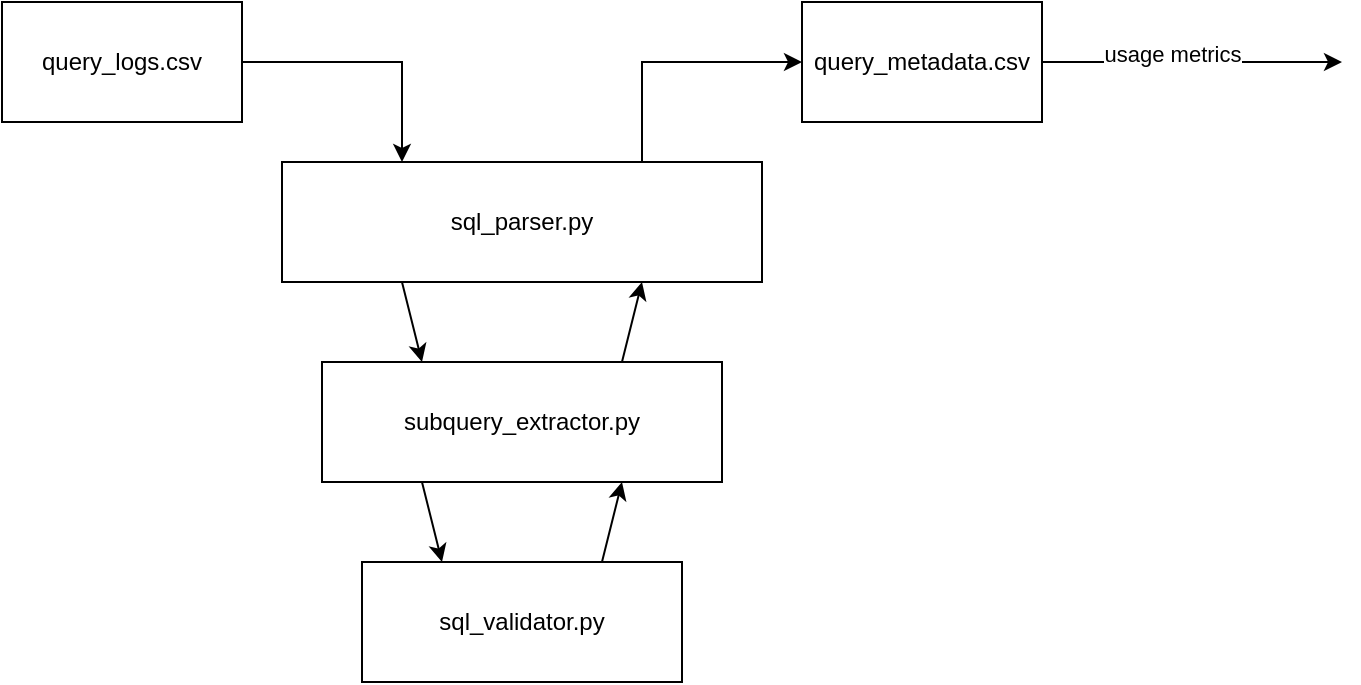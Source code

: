 <mxfile version="21.2.0" type="github">
  <diagram name="Page-1" id="D-pjelNsMatxVPMqzwZg">
    <mxGraphModel dx="954" dy="648" grid="1" gridSize="10" guides="1" tooltips="1" connect="1" arrows="1" fold="1" page="1" pageScale="1" pageWidth="827" pageHeight="1169" math="0" shadow="0">
      <root>
        <mxCell id="0" />
        <mxCell id="1" parent="0" />
        <mxCell id="tZEQznz_9TnHyVrWlQg--6" style="edgeStyle=orthogonalEdgeStyle;rounded=0;orthogonalLoop=1;jettySize=auto;html=1;entryX=0.25;entryY=0;entryDx=0;entryDy=0;" edge="1" parent="1" source="tZEQznz_9TnHyVrWlQg--1" target="tZEQznz_9TnHyVrWlQg--3">
          <mxGeometry relative="1" as="geometry" />
        </mxCell>
        <mxCell id="tZEQznz_9TnHyVrWlQg--1" value="query_logs.csv" style="rounded=0;whiteSpace=wrap;html=1;" vertex="1" parent="1">
          <mxGeometry x="120" y="200" width="120" height="60" as="geometry" />
        </mxCell>
        <mxCell id="tZEQznz_9TnHyVrWlQg--13" style="edgeStyle=orthogonalEdgeStyle;rounded=0;orthogonalLoop=1;jettySize=auto;html=1;exitX=1;exitY=0.5;exitDx=0;exitDy=0;" edge="1" parent="1" source="tZEQznz_9TnHyVrWlQg--2">
          <mxGeometry relative="1" as="geometry">
            <mxPoint x="790" y="230" as="targetPoint" />
          </mxGeometry>
        </mxCell>
        <mxCell id="tZEQznz_9TnHyVrWlQg--14" value="usage metrics" style="edgeLabel;html=1;align=center;verticalAlign=middle;resizable=0;points=[];" vertex="1" connectable="0" parent="tZEQznz_9TnHyVrWlQg--13">
          <mxGeometry x="-0.133" y="4" relative="1" as="geometry">
            <mxPoint as="offset" />
          </mxGeometry>
        </mxCell>
        <mxCell id="tZEQznz_9TnHyVrWlQg--2" value="query_metadata.csv" style="rounded=0;whiteSpace=wrap;html=1;" vertex="1" parent="1">
          <mxGeometry x="520" y="200" width="120" height="60" as="geometry" />
        </mxCell>
        <mxCell id="tZEQznz_9TnHyVrWlQg--12" style="edgeStyle=orthogonalEdgeStyle;rounded=0;orthogonalLoop=1;jettySize=auto;html=1;entryX=0;entryY=0.5;entryDx=0;entryDy=0;exitX=0.75;exitY=0;exitDx=0;exitDy=0;" edge="1" parent="1" source="tZEQznz_9TnHyVrWlQg--3" target="tZEQznz_9TnHyVrWlQg--2">
          <mxGeometry relative="1" as="geometry" />
        </mxCell>
        <mxCell id="tZEQznz_9TnHyVrWlQg--3" value="sql_parser.py" style="rounded=0;whiteSpace=wrap;html=1;" vertex="1" parent="1">
          <mxGeometry x="260" y="280" width="240" height="60" as="geometry" />
        </mxCell>
        <mxCell id="tZEQznz_9TnHyVrWlQg--4" value="subquery_extractor.py" style="rounded=0;whiteSpace=wrap;html=1;" vertex="1" parent="1">
          <mxGeometry x="280" y="380" width="200" height="60" as="geometry" />
        </mxCell>
        <mxCell id="tZEQznz_9TnHyVrWlQg--5" value="sql_validator.py" style="rounded=0;whiteSpace=wrap;html=1;" vertex="1" parent="1">
          <mxGeometry x="300" y="480" width="160" height="60" as="geometry" />
        </mxCell>
        <mxCell id="tZEQznz_9TnHyVrWlQg--8" value="" style="endArrow=classic;html=1;rounded=0;entryX=0.25;entryY=0;entryDx=0;entryDy=0;exitX=0.25;exitY=1;exitDx=0;exitDy=0;" edge="1" parent="1" source="tZEQznz_9TnHyVrWlQg--3" target="tZEQznz_9TnHyVrWlQg--4">
          <mxGeometry width="50" height="50" relative="1" as="geometry">
            <mxPoint x="470" y="360" as="sourcePoint" />
            <mxPoint x="520" y="310" as="targetPoint" />
          </mxGeometry>
        </mxCell>
        <mxCell id="tZEQznz_9TnHyVrWlQg--9" value="" style="endArrow=classic;html=1;rounded=0;exitX=0.25;exitY=1;exitDx=0;exitDy=0;" edge="1" parent="1" source="tZEQznz_9TnHyVrWlQg--4">
          <mxGeometry width="50" height="50" relative="1" as="geometry">
            <mxPoint x="330" y="450" as="sourcePoint" />
            <mxPoint x="340" y="480" as="targetPoint" />
          </mxGeometry>
        </mxCell>
        <mxCell id="tZEQznz_9TnHyVrWlQg--10" value="" style="endArrow=classic;html=1;rounded=0;exitX=0.75;exitY=0;exitDx=0;exitDy=0;entryX=0.75;entryY=1;entryDx=0;entryDy=0;" edge="1" parent="1" source="tZEQznz_9TnHyVrWlQg--5" target="tZEQznz_9TnHyVrWlQg--4">
          <mxGeometry width="50" height="50" relative="1" as="geometry">
            <mxPoint x="340" y="450" as="sourcePoint" />
            <mxPoint x="350" y="490" as="targetPoint" />
          </mxGeometry>
        </mxCell>
        <mxCell id="tZEQznz_9TnHyVrWlQg--11" value="" style="endArrow=classic;html=1;rounded=0;exitX=0.75;exitY=0;exitDx=0;exitDy=0;entryX=0.75;entryY=1;entryDx=0;entryDy=0;" edge="1" parent="1" source="tZEQznz_9TnHyVrWlQg--4" target="tZEQznz_9TnHyVrWlQg--3">
          <mxGeometry width="50" height="50" relative="1" as="geometry">
            <mxPoint x="430" y="490" as="sourcePoint" />
            <mxPoint x="540" y="380" as="targetPoint" />
          </mxGeometry>
        </mxCell>
      </root>
    </mxGraphModel>
  </diagram>
</mxfile>
